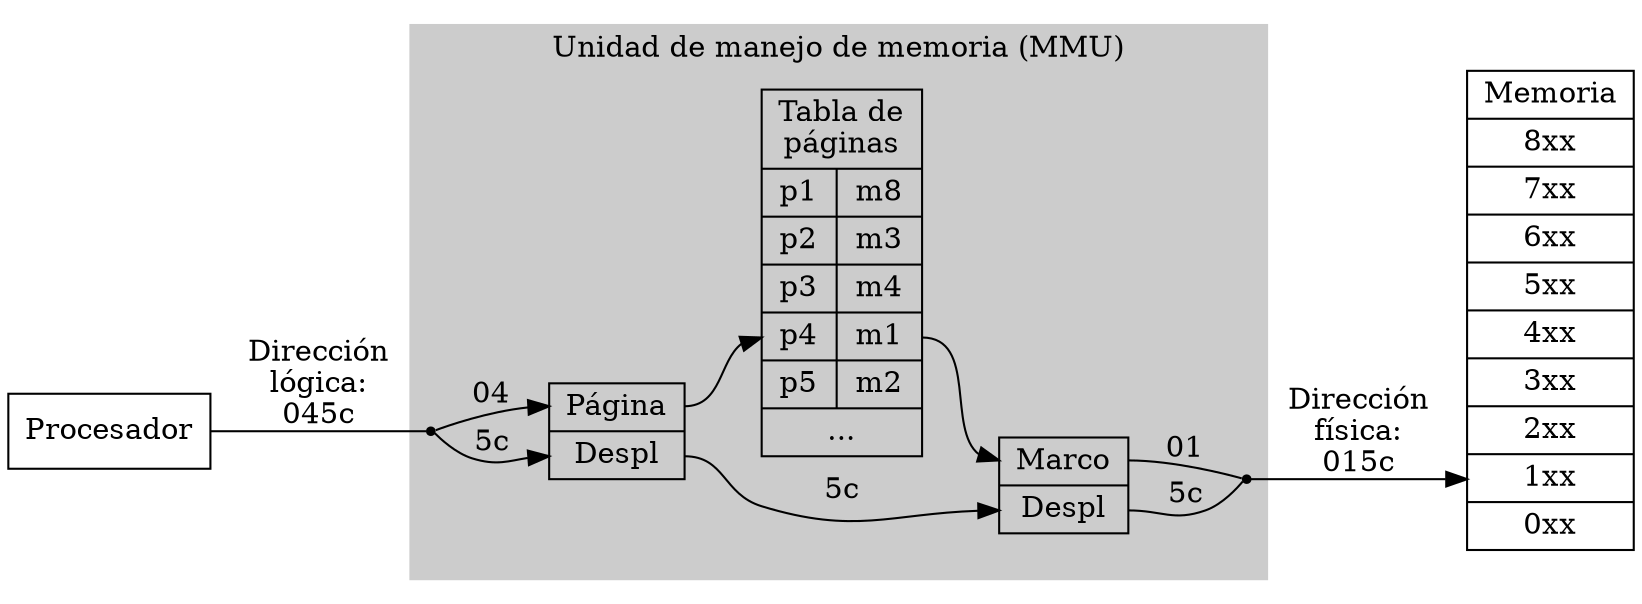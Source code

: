 #+begin_src dot :exports results :file ltxpng/hardware_de_paginacion.png
digraph G {
	rankdir=LR;
	cpu [shape=box, label="Procesador"];
	split [shape=point];
	tr1 [shape=record, label="<p>Página|<d>Despl"];
	tr2 [shape=record, label="<m>Marco|<d>Despl"];
	tabla [shape=record, label="Tabla de\npáginas|{p1|m8}|{p2|m3}|{p3|m4}|{<p>p4|<m>m1}|{p5|m2}|..."];
	join [shape=point];
	fis [shape=record, label="Memoria|8xx|7xx|6xx|5xx|4xx|3xx|2xx|<1>1xx|0xx"];

	subgraph cluster_mmu {
		bgcolor="#cccccc";
		color="#cccccc";
		label="Unidad de manejo de memoria (MMU)"
		tr1;
		tr2;
		tabla;
		split;
		join;
	}

	cpu -> split [label="Dirección\nlógica:\n045c", dir=none];
	split -> tr1:p [label="04"];
	split -> tr1:d [label="5c"];
	tr1:d -> tr2:d [label="5c"];
	tr1:p -> tabla:p;
	tabla:m -> tr2:m;
	tr2:m -> join [dir=none, label="01"];
	tr2:d -> join [dir=none, label="5c"];
	join -> fis:1 [label="Dirección\nfísica:\n015c"];
}
#+end_src
